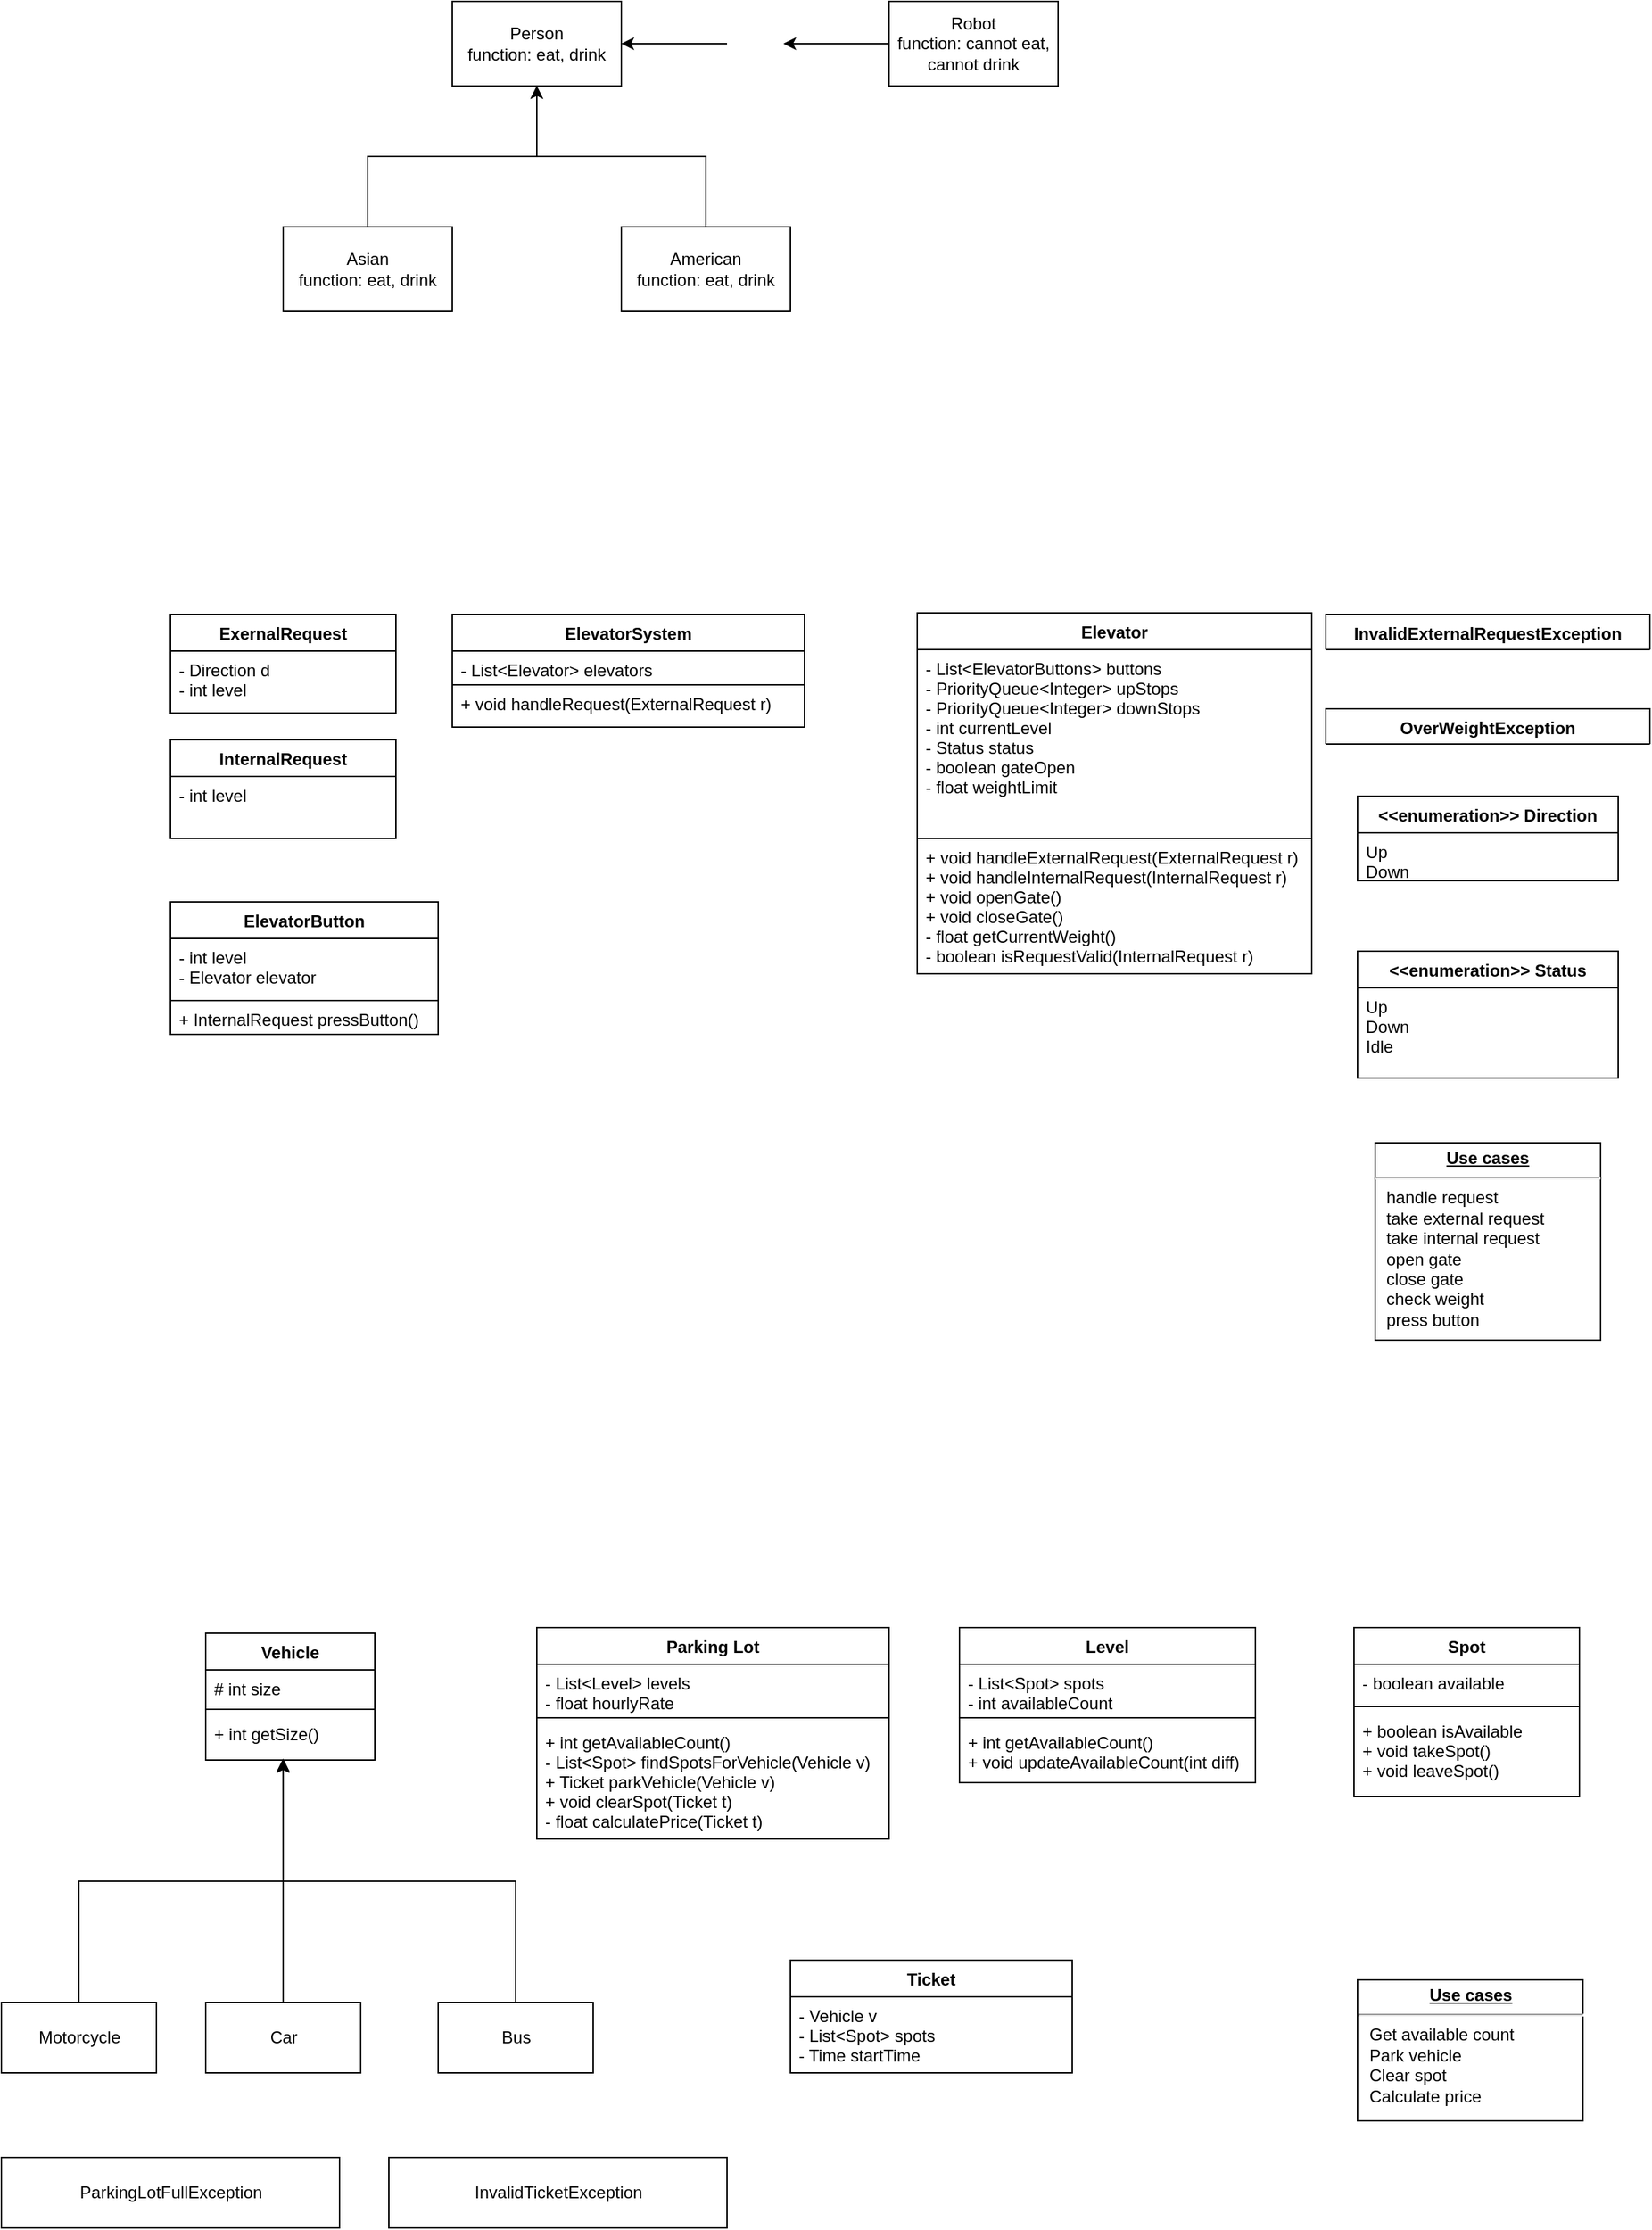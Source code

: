 <mxfile pages="1" version="11.2.5" type="device"><diagram id="mWMWQS2_z9aquYP3x2ni" name="Page-1"><mxGraphModel dx="2276" dy="854" grid="1" gridSize="10" guides="1" tooltips="1" connect="1" arrows="1" fold="1" page="1" pageScale="1" pageWidth="850" pageHeight="1100" math="0" shadow="0"><root><mxCell id="0"/><mxCell id="1" parent="0"/><mxCell id="6YsSRjpdaENqeneaQZCN-1" value="Person&lt;br&gt;function: eat, drink" style="rounded=0;whiteSpace=wrap;html=1;" parent="1" vertex="1"><mxGeometry x="230" y="190" width="120" height="60" as="geometry"/></mxCell><mxCell id="6YsSRjpdaENqeneaQZCN-4" style="edgeStyle=orthogonalEdgeStyle;rounded=0;orthogonalLoop=1;jettySize=auto;html=1;entryX=0.5;entryY=1;entryDx=0;entryDy=0;" parent="1" source="6YsSRjpdaENqeneaQZCN-2" target="6YsSRjpdaENqeneaQZCN-1" edge="1"><mxGeometry relative="1" as="geometry"/></mxCell><mxCell id="6YsSRjpdaENqeneaQZCN-2" value="Asian&lt;br&gt;function: eat, drink" style="rounded=0;whiteSpace=wrap;html=1;" parent="1" vertex="1"><mxGeometry x="110" y="350" width="120" height="60" as="geometry"/></mxCell><mxCell id="6YsSRjpdaENqeneaQZCN-5" style="edgeStyle=orthogonalEdgeStyle;rounded=0;orthogonalLoop=1;jettySize=auto;html=1;entryX=0.5;entryY=1;entryDx=0;entryDy=0;" parent="1" source="6YsSRjpdaENqeneaQZCN-3" target="6YsSRjpdaENqeneaQZCN-1" edge="1"><mxGeometry relative="1" as="geometry"/></mxCell><mxCell id="6YsSRjpdaENqeneaQZCN-3" value="American&lt;br&gt;function: eat, drink" style="rounded=0;whiteSpace=wrap;html=1;" parent="1" vertex="1"><mxGeometry x="350" y="350" width="120" height="60" as="geometry"/></mxCell><mxCell id="6YsSRjpdaENqeneaQZCN-7" style="edgeStyle=orthogonalEdgeStyle;rounded=0;orthogonalLoop=1;jettySize=auto;html=1;" parent="1" source="6YsSRjpdaENqeneaQZCN-8" target="6YsSRjpdaENqeneaQZCN-1" edge="1"><mxGeometry relative="1" as="geometry"/></mxCell><mxCell id="6YsSRjpdaENqeneaQZCN-6" value="Robot&lt;br&gt;function: cannot eat, cannot drink" style="rounded=0;whiteSpace=wrap;html=1;" parent="1" vertex="1"><mxGeometry x="540" y="190" width="120" height="60" as="geometry"/></mxCell><mxCell id="6YsSRjpdaENqeneaQZCN-8" value="" style="shape=image;html=1;verticalAlign=top;verticalLabelPosition=bottom;labelBackgroundColor=#ffffff;imageAspect=0;aspect=fixed;image=https://cdn4.iconfinder.com/data/icons/icocentre-free-icons/114/f-cross_256-128.png" parent="1" vertex="1"><mxGeometry x="425" y="200" width="40" height="40" as="geometry"/></mxCell><mxCell id="6YsSRjpdaENqeneaQZCN-9" style="edgeStyle=orthogonalEdgeStyle;rounded=0;orthogonalLoop=1;jettySize=auto;html=1;" parent="1" source="6YsSRjpdaENqeneaQZCN-6" target="6YsSRjpdaENqeneaQZCN-8" edge="1"><mxGeometry relative="1" as="geometry"><mxPoint x="540" y="220" as="sourcePoint"/><mxPoint x="350" y="220" as="targetPoint"/></mxGeometry></mxCell><mxCell id="6YsSRjpdaENqeneaQZCN-12" value="ElevatorSystem" style="swimlane;fontStyle=1;align=center;verticalAlign=top;childLayout=stackLayout;horizontal=1;startSize=26;horizontalStack=0;resizeParent=1;resizeParentMax=0;resizeLast=0;collapsible=1;marginBottom=0;" parent="1" vertex="1"><mxGeometry x="230" y="625" width="250" height="50" as="geometry"/></mxCell><mxCell id="6YsSRjpdaENqeneaQZCN-13" value="- List&lt;Elevator&gt; elevators" style="text;strokeColor=none;fillColor=none;align=left;verticalAlign=top;spacingLeft=4;spacingRight=4;overflow=hidden;rotatable=0;points=[[0,0.5],[1,0.5]];portConstraint=eastwest;" parent="6YsSRjpdaENqeneaQZCN-12" vertex="1"><mxGeometry y="26" width="250" height="24" as="geometry"/></mxCell><mxCell id="6YsSRjpdaENqeneaQZCN-17" value="Elevator" style="swimlane;fontStyle=1;align=center;verticalAlign=top;childLayout=stackLayout;horizontal=1;startSize=26;horizontalStack=0;resizeParent=1;resizeParentMax=0;resizeLast=0;collapsible=1;marginBottom=0;" parent="1" vertex="1"><mxGeometry x="560" y="624" width="280" height="160" as="geometry"/></mxCell><mxCell id="6YsSRjpdaENqeneaQZCN-18" value="- List&lt;ElevatorButtons&gt; buttons&#10;- PriorityQueue&lt;Integer&gt; upStops&#10;- PriorityQueue&lt;Integer&gt; downStops&#10;- int currentLevel&#10;- Status status&#10;- boolean gateOpen&#10;- float weightLimit&#10;" style="text;strokeColor=none;fillColor=none;align=left;verticalAlign=top;spacingLeft=4;spacingRight=4;overflow=hidden;rotatable=0;points=[[0,0.5],[1,0.5]];portConstraint=eastwest;" parent="6YsSRjpdaENqeneaQZCN-17" vertex="1"><mxGeometry y="26" width="280" height="134" as="geometry"/></mxCell><mxCell id="6YsSRjpdaENqeneaQZCN-20" value="&lt;p style=&quot;margin: 0px ; margin-top: 4px ; text-align: center ; text-decoration: underline&quot;&gt;&lt;b&gt;Use cases&lt;/b&gt;&lt;/p&gt;&lt;hr&gt;&lt;p style=&quot;margin: 0px ; margin-left: 8px&quot;&gt;handle request&lt;br&gt;take external request&lt;/p&gt;&lt;p style=&quot;margin: 0px ; margin-left: 8px&quot;&gt;take internal request&lt;/p&gt;&lt;p style=&quot;margin: 0px ; margin-left: 8px&quot;&gt;open gate&lt;/p&gt;&lt;p style=&quot;margin: 0px ; margin-left: 8px&quot;&gt;close gate&lt;/p&gt;&lt;p style=&quot;margin: 0px ; margin-left: 8px&quot;&gt;check weight&lt;/p&gt;&lt;p style=&quot;margin: 0px ; margin-left: 8px&quot;&gt;press button&lt;/p&gt;" style="verticalAlign=top;align=left;overflow=fill;fontSize=12;fontFamily=Helvetica;html=1;" parent="1" vertex="1"><mxGeometry x="885" y="1000" width="160" height="140" as="geometry"/></mxCell><mxCell id="6YsSRjpdaENqeneaQZCN-31" value="+ void handleRequest(ExternalRequest r)" style="text;strokeColor=#000000;fillColor=none;align=left;verticalAlign=top;spacingLeft=4;spacingRight=4;overflow=hidden;rotatable=0;points=[[0,0.5],[1,0.5]];portConstraint=eastwest;" parent="1" vertex="1"><mxGeometry x="230" y="675" width="250" height="30" as="geometry"/></mxCell><mxCell id="6YsSRjpdaENqeneaQZCN-32" value="InvalidExternalRequestException" style="swimlane;fontStyle=1;align=center;verticalAlign=top;childLayout=stackLayout;horizontal=1;startSize=26;horizontalStack=0;resizeParent=1;resizeParentMax=0;resizeLast=0;collapsible=1;marginBottom=0;" parent="1" vertex="1"><mxGeometry x="850" y="625" width="230" height="25" as="geometry"><mxRectangle x="850" y="625" width="210" height="26" as="alternateBounds"/></mxGeometry></mxCell><mxCell id="6YsSRjpdaENqeneaQZCN-34" value="ExernalRequest" style="swimlane;fontStyle=1;align=center;verticalAlign=top;childLayout=stackLayout;horizontal=1;startSize=26;horizontalStack=0;resizeParent=1;resizeParentMax=0;resizeLast=0;collapsible=1;marginBottom=0;strokeColor=#000000;" parent="1" vertex="1"><mxGeometry x="30" y="625" width="160" height="70" as="geometry"/></mxCell><mxCell id="6YsSRjpdaENqeneaQZCN-35" value="- Direction d&#10;- int level" style="text;strokeColor=none;fillColor=none;align=left;verticalAlign=top;spacingLeft=4;spacingRight=4;overflow=hidden;rotatable=0;points=[[0,0.5],[1,0.5]];portConstraint=eastwest;" parent="6YsSRjpdaENqeneaQZCN-34" vertex="1"><mxGeometry y="26" width="160" height="44" as="geometry"/></mxCell><mxCell id="6YsSRjpdaENqeneaQZCN-39" value="&lt;&lt;enumeration&gt;&gt; Direction" style="swimlane;fontStyle=1;align=center;verticalAlign=top;childLayout=stackLayout;horizontal=1;startSize=26;horizontalStack=0;resizeParent=1;resizeParentMax=0;resizeLast=0;collapsible=1;marginBottom=0;strokeColor=#000000;" parent="1" vertex="1"><mxGeometry x="872.5" y="754" width="185" height="60" as="geometry"/></mxCell><mxCell id="6YsSRjpdaENqeneaQZCN-40" value="Up&#10;Down" style="text;strokeColor=none;fillColor=none;align=left;verticalAlign=top;spacingLeft=4;spacingRight=4;overflow=hidden;rotatable=0;points=[[0,0.5],[1,0.5]];portConstraint=eastwest;" parent="6YsSRjpdaENqeneaQZCN-39" vertex="1"><mxGeometry y="26" width="185" height="34" as="geometry"/></mxCell><mxCell id="6YsSRjpdaENqeneaQZCN-43" value="+ void handleExternalRequest(ExternalRequest r)&#10;+ void handleInternalRequest(InternalRequest r)&#10;+ void openGate()&#10;+ void closeGate()&#10;- float getCurrentWeight()&#10;- boolean isRequestValid(InternalRequest r)" style="text;strokeColor=#000000;fillColor=none;align=left;verticalAlign=top;spacingLeft=4;spacingRight=4;overflow=hidden;rotatable=0;points=[[0,0.5],[1,0.5]];portConstraint=eastwest;" parent="1" vertex="1"><mxGeometry x="560" y="784" width="280" height="96" as="geometry"/></mxCell><mxCell id="6YsSRjpdaENqeneaQZCN-44" value="InternalRequest" style="swimlane;fontStyle=1;align=center;verticalAlign=top;childLayout=stackLayout;horizontal=1;startSize=26;horizontalStack=0;resizeParent=1;resizeParentMax=0;resizeLast=0;collapsible=1;marginBottom=0;strokeColor=#000000;" parent="1" vertex="1"><mxGeometry x="30" y="714" width="160" height="70" as="geometry"/></mxCell><mxCell id="6YsSRjpdaENqeneaQZCN-45" value="- int level" style="text;strokeColor=none;fillColor=none;align=left;verticalAlign=top;spacingLeft=4;spacingRight=4;overflow=hidden;rotatable=0;points=[[0,0.5],[1,0.5]];portConstraint=eastwest;" parent="6YsSRjpdaENqeneaQZCN-44" vertex="1"><mxGeometry y="26" width="160" height="44" as="geometry"/></mxCell><mxCell id="6YsSRjpdaENqeneaQZCN-46" value="&lt;&lt;enumeration&gt;&gt; Status" style="swimlane;fontStyle=1;align=center;verticalAlign=top;childLayout=stackLayout;horizontal=1;startSize=26;horizontalStack=0;resizeParent=1;resizeParentMax=0;resizeLast=0;collapsible=1;marginBottom=0;strokeColor=#000000;" parent="1" vertex="1"><mxGeometry x="872.5" y="864" width="185" height="90" as="geometry"/></mxCell><mxCell id="6YsSRjpdaENqeneaQZCN-47" value="Up&#10;Down&#10;Idle" style="text;strokeColor=none;fillColor=none;align=left;verticalAlign=top;spacingLeft=4;spacingRight=4;overflow=hidden;rotatable=0;points=[[0,0.5],[1,0.5]];portConstraint=eastwest;" parent="6YsSRjpdaENqeneaQZCN-46" vertex="1"><mxGeometry y="26" width="185" height="64" as="geometry"/></mxCell><mxCell id="6YsSRjpdaENqeneaQZCN-48" value="OverWeightException" style="swimlane;fontStyle=1;align=center;verticalAlign=top;childLayout=stackLayout;horizontal=1;startSize=26;horizontalStack=0;resizeParent=1;resizeParentMax=0;resizeLast=0;collapsible=1;marginBottom=0;" parent="1" vertex="1"><mxGeometry x="850" y="692" width="230" height="25" as="geometry"><mxRectangle x="850" y="625" width="210" height="26" as="alternateBounds"/></mxGeometry></mxCell><mxCell id="6YsSRjpdaENqeneaQZCN-49" value="ElevatorButton" style="swimlane;fontStyle=1;align=center;verticalAlign=top;childLayout=stackLayout;horizontal=1;startSize=26;horizontalStack=0;resizeParent=1;resizeParentMax=0;resizeLast=0;collapsible=1;marginBottom=0;strokeColor=#000000;" parent="1" vertex="1"><mxGeometry x="30" y="829" width="190" height="70" as="geometry"/></mxCell><mxCell id="6YsSRjpdaENqeneaQZCN-50" value="- int level&#10;- Elevator elevator" style="text;strokeColor=none;fillColor=none;align=left;verticalAlign=top;spacingLeft=4;spacingRight=4;overflow=hidden;rotatable=0;points=[[0,0.5],[1,0.5]];portConstraint=eastwest;" parent="6YsSRjpdaENqeneaQZCN-49" vertex="1"><mxGeometry y="26" width="190" height="44" as="geometry"/></mxCell><mxCell id="6YsSRjpdaENqeneaQZCN-51" value="+ InternalRequest pressButton()" style="text;strokeColor=#000000;fillColor=none;align=left;verticalAlign=top;spacingLeft=4;spacingRight=4;overflow=hidden;rotatable=0;points=[[0,0.5],[1,0.5]];portConstraint=eastwest;" parent="1" vertex="1"><mxGeometry x="30" y="899" width="190" height="24" as="geometry"/></mxCell><mxCell id="joDjQTi2y1f8AxvnKc9--3" value="Parking Lot" style="swimlane;fontStyle=1;align=center;verticalAlign=top;childLayout=stackLayout;horizontal=1;startSize=26;horizontalStack=0;resizeParent=1;resizeParentMax=0;resizeLast=0;collapsible=1;marginBottom=0;" vertex="1" parent="1"><mxGeometry x="290" y="1344" width="250" height="150" as="geometry"/></mxCell><mxCell id="joDjQTi2y1f8AxvnKc9--4" value="- List&lt;Level&gt; levels&#10;- float hourlyRate" style="text;strokeColor=none;fillColor=none;align=left;verticalAlign=top;spacingLeft=4;spacingRight=4;overflow=hidden;rotatable=0;points=[[0,0.5],[1,0.5]];portConstraint=eastwest;" vertex="1" parent="joDjQTi2y1f8AxvnKc9--3"><mxGeometry y="26" width="250" height="34" as="geometry"/></mxCell><mxCell id="joDjQTi2y1f8AxvnKc9--5" value="" style="line;strokeWidth=1;fillColor=none;align=left;verticalAlign=middle;spacingTop=-1;spacingLeft=3;spacingRight=3;rotatable=0;labelPosition=right;points=[];portConstraint=eastwest;" vertex="1" parent="joDjQTi2y1f8AxvnKc9--3"><mxGeometry y="60" width="250" height="8" as="geometry"/></mxCell><mxCell id="joDjQTi2y1f8AxvnKc9--6" value="+ int getAvailableCount()&#10;- List&lt;Spot&gt; findSpotsForVehicle(Vehicle v)&#10;+ Ticket parkVehicle(Vehicle v)&#10;+ void clearSpot(Ticket t)&#10;- float calculatePrice(Ticket t)" style="text;strokeColor=none;fillColor=none;align=left;verticalAlign=top;spacingLeft=4;spacingRight=4;overflow=hidden;rotatable=0;points=[[0,0.5],[1,0.5]];portConstraint=eastwest;" vertex="1" parent="joDjQTi2y1f8AxvnKc9--3"><mxGeometry y="68" width="250" height="82" as="geometry"/></mxCell><mxCell id="joDjQTi2y1f8AxvnKc9--8" value="Spot" style="swimlane;fontStyle=1;align=center;verticalAlign=top;childLayout=stackLayout;horizontal=1;startSize=26;horizontalStack=0;resizeParent=1;resizeParentMax=0;resizeLast=0;collapsible=1;marginBottom=0;" vertex="1" parent="1"><mxGeometry x="870" y="1344" width="160" height="120" as="geometry"/></mxCell><mxCell id="joDjQTi2y1f8AxvnKc9--9" value="- boolean available" style="text;strokeColor=none;fillColor=none;align=left;verticalAlign=top;spacingLeft=4;spacingRight=4;overflow=hidden;rotatable=0;points=[[0,0.5],[1,0.5]];portConstraint=eastwest;" vertex="1" parent="joDjQTi2y1f8AxvnKc9--8"><mxGeometry y="26" width="160" height="26" as="geometry"/></mxCell><mxCell id="joDjQTi2y1f8AxvnKc9--10" value="" style="line;strokeWidth=1;fillColor=none;align=left;verticalAlign=middle;spacingTop=-1;spacingLeft=3;spacingRight=3;rotatable=0;labelPosition=right;points=[];portConstraint=eastwest;" vertex="1" parent="joDjQTi2y1f8AxvnKc9--8"><mxGeometry y="52" width="160" height="8" as="geometry"/></mxCell><mxCell id="joDjQTi2y1f8AxvnKc9--11" value="+ boolean isAvailable&#10;+ void takeSpot()&#10;+ void leaveSpot()" style="text;strokeColor=none;fillColor=none;align=left;verticalAlign=top;spacingLeft=4;spacingRight=4;overflow=hidden;rotatable=0;points=[[0,0.5],[1,0.5]];portConstraint=eastwest;" vertex="1" parent="joDjQTi2y1f8AxvnKc9--8"><mxGeometry y="60" width="160" height="60" as="geometry"/></mxCell><mxCell id="joDjQTi2y1f8AxvnKc9--12" value="&lt;p style=&quot;margin: 0px ; margin-top: 4px ; text-align: center ; text-decoration: underline&quot;&gt;&lt;b&gt;Use cases&lt;/b&gt;&lt;/p&gt;&lt;hr&gt;&lt;p style=&quot;margin: 0px ; margin-left: 8px&quot;&gt;Get available count&lt;/p&gt;&lt;p style=&quot;margin: 0px ; margin-left: 8px&quot;&gt;Park vehicle&lt;/p&gt;&lt;p style=&quot;margin: 0px ; margin-left: 8px&quot;&gt;Clear spot&lt;/p&gt;&lt;p style=&quot;margin: 0px ; margin-left: 8px&quot;&gt;Calculate price&lt;/p&gt;" style="verticalAlign=top;align=left;overflow=fill;fontSize=12;fontFamily=Helvetica;html=1;" vertex="1" parent="1"><mxGeometry x="872.5" y="1594" width="160" height="100" as="geometry"/></mxCell><mxCell id="joDjQTi2y1f8AxvnKc9--30" style="edgeStyle=orthogonalEdgeStyle;rounded=0;orthogonalLoop=1;jettySize=auto;html=1;entryX=0.458;entryY=1;entryDx=0;entryDy=0;entryPerimeter=0;" edge="1" parent="1" source="joDjQTi2y1f8AxvnKc9--13" target="joDjQTi2y1f8AxvnKc9--23"><mxGeometry relative="1" as="geometry"/></mxCell><mxCell id="joDjQTi2y1f8AxvnKc9--13" value="Bus" style="html=1;" vertex="1" parent="1"><mxGeometry x="220" y="1610" width="110" height="50" as="geometry"/></mxCell><mxCell id="joDjQTi2y1f8AxvnKc9--29" style="edgeStyle=orthogonalEdgeStyle;rounded=0;orthogonalLoop=1;jettySize=auto;html=1;entryX=0.458;entryY=0.969;entryDx=0;entryDy=0;entryPerimeter=0;" edge="1" parent="1" source="joDjQTi2y1f8AxvnKc9--14" target="joDjQTi2y1f8AxvnKc9--23"><mxGeometry relative="1" as="geometry"/></mxCell><mxCell id="joDjQTi2y1f8AxvnKc9--14" value="Car" style="html=1;" vertex="1" parent="1"><mxGeometry x="55" y="1610" width="110" height="50" as="geometry"/></mxCell><mxCell id="joDjQTi2y1f8AxvnKc9--28" style="edgeStyle=orthogonalEdgeStyle;rounded=0;orthogonalLoop=1;jettySize=auto;html=1;entryX=0.458;entryY=0.969;entryDx=0;entryDy=0;entryPerimeter=0;" edge="1" parent="1" source="joDjQTi2y1f8AxvnKc9--15" target="joDjQTi2y1f8AxvnKc9--23"><mxGeometry relative="1" as="geometry"/></mxCell><mxCell id="joDjQTi2y1f8AxvnKc9--15" value="Motorcycle" style="html=1;" vertex="1" parent="1"><mxGeometry x="-90" y="1610" width="110" height="50" as="geometry"/></mxCell><mxCell id="joDjQTi2y1f8AxvnKc9--16" value="Level" style="swimlane;fontStyle=1;align=center;verticalAlign=top;childLayout=stackLayout;horizontal=1;startSize=26;horizontalStack=0;resizeParent=1;resizeParentMax=0;resizeLast=0;collapsible=1;marginBottom=0;" vertex="1" parent="1"><mxGeometry x="590" y="1344" width="210" height="110" as="geometry"/></mxCell><mxCell id="joDjQTi2y1f8AxvnKc9--17" value="- List&lt;Spot&gt; spots&#10;- int availableCount" style="text;strokeColor=none;fillColor=none;align=left;verticalAlign=top;spacingLeft=4;spacingRight=4;overflow=hidden;rotatable=0;points=[[0,0.5],[1,0.5]];portConstraint=eastwest;" vertex="1" parent="joDjQTi2y1f8AxvnKc9--16"><mxGeometry y="26" width="210" height="34" as="geometry"/></mxCell><mxCell id="joDjQTi2y1f8AxvnKc9--18" value="" style="line;strokeWidth=1;fillColor=none;align=left;verticalAlign=middle;spacingTop=-1;spacingLeft=3;spacingRight=3;rotatable=0;labelPosition=right;points=[];portConstraint=eastwest;" vertex="1" parent="joDjQTi2y1f8AxvnKc9--16"><mxGeometry y="60" width="210" height="8" as="geometry"/></mxCell><mxCell id="joDjQTi2y1f8AxvnKc9--19" value="+ int getAvailableCount()&#10;+ void updateAvailableCount(int diff)" style="text;strokeColor=none;fillColor=none;align=left;verticalAlign=top;spacingLeft=4;spacingRight=4;overflow=hidden;rotatable=0;points=[[0,0.5],[1,0.5]];portConstraint=eastwest;" vertex="1" parent="joDjQTi2y1f8AxvnKc9--16"><mxGeometry y="68" width="210" height="42" as="geometry"/></mxCell><mxCell id="joDjQTi2y1f8AxvnKc9--20" value="Vehicle" style="swimlane;fontStyle=1;align=center;verticalAlign=top;childLayout=stackLayout;horizontal=1;startSize=26;horizontalStack=0;resizeParent=1;resizeParentMax=0;resizeLast=0;collapsible=1;marginBottom=0;" vertex="1" parent="1"><mxGeometry x="55" y="1348" width="120" height="90" as="geometry"/></mxCell><mxCell id="joDjQTi2y1f8AxvnKc9--21" value="# int size" style="text;strokeColor=none;fillColor=none;align=left;verticalAlign=top;spacingLeft=4;spacingRight=4;overflow=hidden;rotatable=0;points=[[0,0.5],[1,0.5]];portConstraint=eastwest;" vertex="1" parent="joDjQTi2y1f8AxvnKc9--20"><mxGeometry y="26" width="120" height="24" as="geometry"/></mxCell><mxCell id="joDjQTi2y1f8AxvnKc9--22" value="" style="line;strokeWidth=1;fillColor=none;align=left;verticalAlign=middle;spacingTop=-1;spacingLeft=3;spacingRight=3;rotatable=0;labelPosition=right;points=[];portConstraint=eastwest;" vertex="1" parent="joDjQTi2y1f8AxvnKc9--20"><mxGeometry y="50" width="120" height="8" as="geometry"/></mxCell><mxCell id="joDjQTi2y1f8AxvnKc9--23" value="+ int getSize()" style="text;strokeColor=none;fillColor=none;align=left;verticalAlign=top;spacingLeft=4;spacingRight=4;overflow=hidden;rotatable=0;points=[[0,0.5],[1,0.5]];portConstraint=eastwest;" vertex="1" parent="joDjQTi2y1f8AxvnKc9--20"><mxGeometry y="58" width="120" height="32" as="geometry"/></mxCell><mxCell id="joDjQTi2y1f8AxvnKc9--24" value="Ticket" style="swimlane;fontStyle=1;align=center;verticalAlign=top;childLayout=stackLayout;horizontal=1;startSize=26;horizontalStack=0;resizeParent=1;resizeParentMax=0;resizeLast=0;collapsible=1;marginBottom=0;" vertex="1" parent="1"><mxGeometry x="470" y="1580" width="200" height="80" as="geometry"/></mxCell><mxCell id="joDjQTi2y1f8AxvnKc9--25" value="- Vehicle v&#10;- List&lt;Spot&gt; spots&#10;- Time startTime" style="text;strokeColor=none;fillColor=none;align=left;verticalAlign=top;spacingLeft=4;spacingRight=4;overflow=hidden;rotatable=0;points=[[0,0.5],[1,0.5]];portConstraint=eastwest;" vertex="1" parent="joDjQTi2y1f8AxvnKc9--24"><mxGeometry y="26" width="200" height="54" as="geometry"/></mxCell><mxCell id="joDjQTi2y1f8AxvnKc9--31" value="ParkingLotFullException" style="html=1;" vertex="1" parent="1"><mxGeometry x="-90" y="1720" width="240" height="50" as="geometry"/></mxCell><mxCell id="joDjQTi2y1f8AxvnKc9--32" value="InvalidTicketException" style="html=1;" vertex="1" parent="1"><mxGeometry x="185" y="1720" width="240" height="50" as="geometry"/></mxCell></root></mxGraphModel></diagram></mxfile>